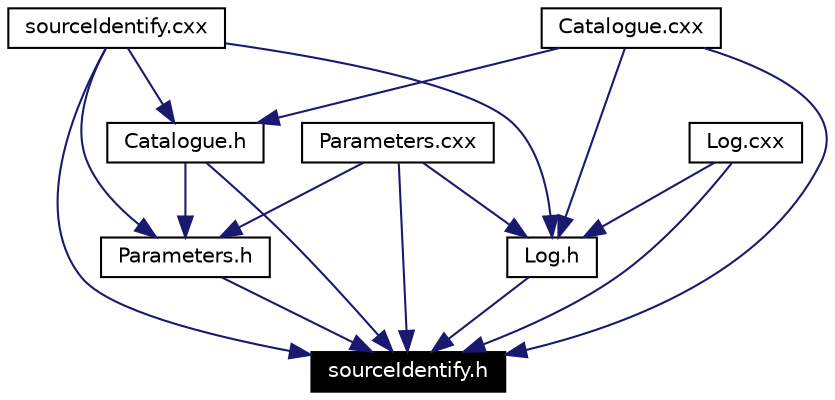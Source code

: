 digraph inheritance
{
  Node107 [shape="box",label="sourceIdentify.h",fontsize=10,height=0.2,width=0.4,fontname="Helvetica",color="black",style="filled" fontcolor="white"];
  Node108 -> Node107 [color="midnightblue",fontsize=10,style="solid",fontname="Helvetica"];
  Node108 [shape="box",label="Catalogue.h",fontsize=10,height=0.2,width=0.4,fontname="Helvetica",color="black",URL="$_catalogue_8h.html"];
  Node109 -> Node108 [color="midnightblue",fontsize=10,style="solid",fontname="Helvetica"];
  Node109 [shape="box",label="Catalogue.cxx",fontsize=10,height=0.2,width=0.4,fontname="Helvetica",color="black",URL="$_catalogue_8cxx.html"];
  Node110 -> Node108 [color="midnightblue",fontsize=10,style="solid",fontname="Helvetica"];
  Node110 [shape="box",label="sourceIdentify.cxx",fontsize=10,height=0.2,width=0.4,fontname="Helvetica",color="black",URL="$source_identify_8cxx.html"];
  Node111 -> Node107 [color="midnightblue",fontsize=10,style="solid",fontname="Helvetica"];
  Node111 [shape="box",label="Log.h",fontsize=10,height=0.2,width=0.4,fontname="Helvetica",color="black",URL="$_log_8h.html"];
  Node109 -> Node111 [color="midnightblue",fontsize=10,style="solid",fontname="Helvetica"];
  Node112 -> Node111 [color="midnightblue",fontsize=10,style="solid",fontname="Helvetica"];
  Node112 [shape="box",label="Log.cxx",fontsize=10,height=0.2,width=0.4,fontname="Helvetica",color="black",URL="$_log_8cxx.html"];
  Node113 -> Node111 [color="midnightblue",fontsize=10,style="solid",fontname="Helvetica"];
  Node113 [shape="box",label="Parameters.cxx",fontsize=10,height=0.2,width=0.4,fontname="Helvetica",color="black",URL="$_parameters_8cxx.html"];
  Node110 -> Node111 [color="midnightblue",fontsize=10,style="solid",fontname="Helvetica"];
  Node114 -> Node107 [color="midnightblue",fontsize=10,style="solid",fontname="Helvetica"];
  Node114 [shape="box",label="Parameters.h",fontsize=10,height=0.2,width=0.4,fontname="Helvetica",color="black",URL="$_parameters_8h.html"];
  Node108 -> Node114 [color="midnightblue",fontsize=10,style="solid",fontname="Helvetica"];
  Node113 -> Node114 [color="midnightblue",fontsize=10,style="solid",fontname="Helvetica"];
  Node110 -> Node114 [color="midnightblue",fontsize=10,style="solid",fontname="Helvetica"];
  Node109 -> Node107 [color="midnightblue",fontsize=10,style="solid",fontname="Helvetica"];
  Node112 -> Node107 [color="midnightblue",fontsize=10,style="solid",fontname="Helvetica"];
  Node113 -> Node107 [color="midnightblue",fontsize=10,style="solid",fontname="Helvetica"];
  Node110 -> Node107 [color="midnightblue",fontsize=10,style="solid",fontname="Helvetica"];
}
